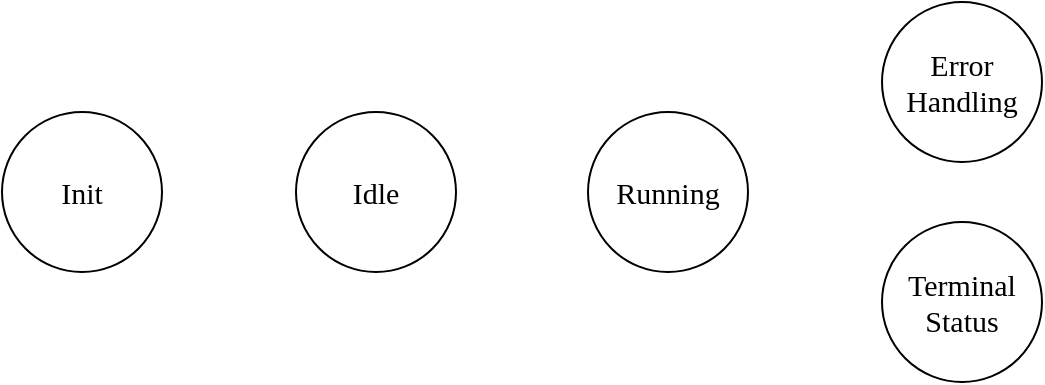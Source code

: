 <mxfile version="26.2.13">
  <diagram name="Page-1" id="h1aXrm5FS_1oXh-nC2EY">
    <mxGraphModel dx="925" dy="625" grid="1" gridSize="10" guides="1" tooltips="1" connect="1" arrows="1" fold="1" page="1" pageScale="1" pageWidth="850" pageHeight="1100" math="0" shadow="0">
      <root>
        <mxCell id="0" />
        <mxCell id="1" parent="0" />
        <mxCell id="lKuLbumpar8D76JXmIPF-4" value="&lt;span&gt;Running&lt;/span&gt;" style="ellipse;whiteSpace=wrap;html=1;aspect=fixed;fontFamily=Times New Roman;fontSize=15;" vertex="1" parent="1">
          <mxGeometry x="393" y="235" width="80" height="80" as="geometry" />
        </mxCell>
        <mxCell id="lKuLbumpar8D76JXmIPF-5" value="&lt;span&gt;Idle&lt;/span&gt;" style="ellipse;whiteSpace=wrap;html=1;aspect=fixed;fontSize=15;fontFamily=Times New Roman;" vertex="1" parent="1">
          <mxGeometry x="247" y="235" width="80" height="80" as="geometry" />
        </mxCell>
        <mxCell id="lKuLbumpar8D76JXmIPF-6" value="&lt;span&gt;Init&lt;/span&gt;" style="ellipse;whiteSpace=wrap;html=1;aspect=fixed;fontSize=15;fontFamily=Times New Roman;" vertex="1" parent="1">
          <mxGeometry x="100" y="235" width="80" height="80" as="geometry" />
        </mxCell>
        <mxCell id="lKuLbumpar8D76JXmIPF-2" value="&lt;font&gt;Error&lt;/font&gt;&lt;div&gt;&lt;font&gt;Handling&lt;/font&gt;&lt;/div&gt;" style="ellipse;whiteSpace=wrap;html=1;aspect=fixed;fontFamily=Times New Roman;fontSize=15;" vertex="1" parent="1">
          <mxGeometry x="540" y="180" width="80" height="80" as="geometry" />
        </mxCell>
        <mxCell id="lKuLbumpar8D76JXmIPF-3" value="&lt;span&gt;Terminal&lt;/span&gt;&lt;div&gt;&lt;span&gt;Status&lt;/span&gt;&lt;/div&gt;" style="ellipse;whiteSpace=wrap;html=1;aspect=fixed;fontFamily=Times New Roman;fontSize=15;" vertex="1" parent="1">
          <mxGeometry x="540" y="290" width="80" height="80" as="geometry" />
        </mxCell>
      </root>
    </mxGraphModel>
  </diagram>
</mxfile>
